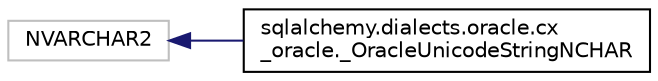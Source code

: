 digraph "Graphical Class Hierarchy"
{
 // LATEX_PDF_SIZE
  edge [fontname="Helvetica",fontsize="10",labelfontname="Helvetica",labelfontsize="10"];
  node [fontname="Helvetica",fontsize="10",shape=record];
  rankdir="LR";
  Node16494 [label="NVARCHAR2",height=0.2,width=0.4,color="grey75", fillcolor="white", style="filled",tooltip=" "];
  Node16494 -> Node0 [dir="back",color="midnightblue",fontsize="10",style="solid",fontname="Helvetica"];
  Node0 [label="sqlalchemy.dialects.oracle.cx\l_oracle._OracleUnicodeStringNCHAR",height=0.2,width=0.4,color="black", fillcolor="white", style="filled",URL="$classsqlalchemy_1_1dialects_1_1oracle_1_1cx__oracle_1_1__OracleUnicodeStringNCHAR.html",tooltip=" "];
}
